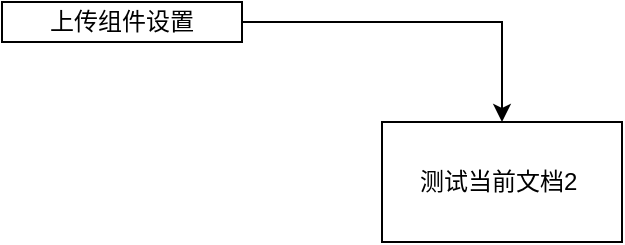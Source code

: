 <mxfile version="16.5.6" type="github">
  <diagram id="QDR4EFdla66ue9mtmWTv" name="Page-1">
    <mxGraphModel dx="1008" dy="551" grid="1" gridSize="10" guides="1" tooltips="1" connect="1" arrows="1" fold="1" page="1" pageScale="1" pageWidth="827" pageHeight="1169" math="0" shadow="0">
      <root>
        <mxCell id="0" />
        <mxCell id="1" parent="0" />
        <mxCell id="IzXswNP6vXd2ovuIPSS0-3" style="edgeStyle=orthogonalEdgeStyle;rounded=0;orthogonalLoop=1;jettySize=auto;html=1;entryX=0.5;entryY=0;entryDx=0;entryDy=0;" edge="1" parent="1" source="IzXswNP6vXd2ovuIPSS0-1" target="IzXswNP6vXd2ovuIPSS0-2">
          <mxGeometry relative="1" as="geometry" />
        </mxCell>
        <mxCell id="IzXswNP6vXd2ovuIPSS0-1" value="上传组件设置&lt;br&gt;" style="rounded=0;whiteSpace=wrap;html=1;" vertex="1" parent="1">
          <mxGeometry x="260" y="430" width="120" height="20" as="geometry" />
        </mxCell>
        <mxCell id="IzXswNP6vXd2ovuIPSS0-2" value="测试当前文档2&amp;nbsp;" style="rounded=0;whiteSpace=wrap;html=1;" vertex="1" parent="1">
          <mxGeometry x="450" y="490" width="120" height="60" as="geometry" />
        </mxCell>
      </root>
    </mxGraphModel>
  </diagram>
</mxfile>
